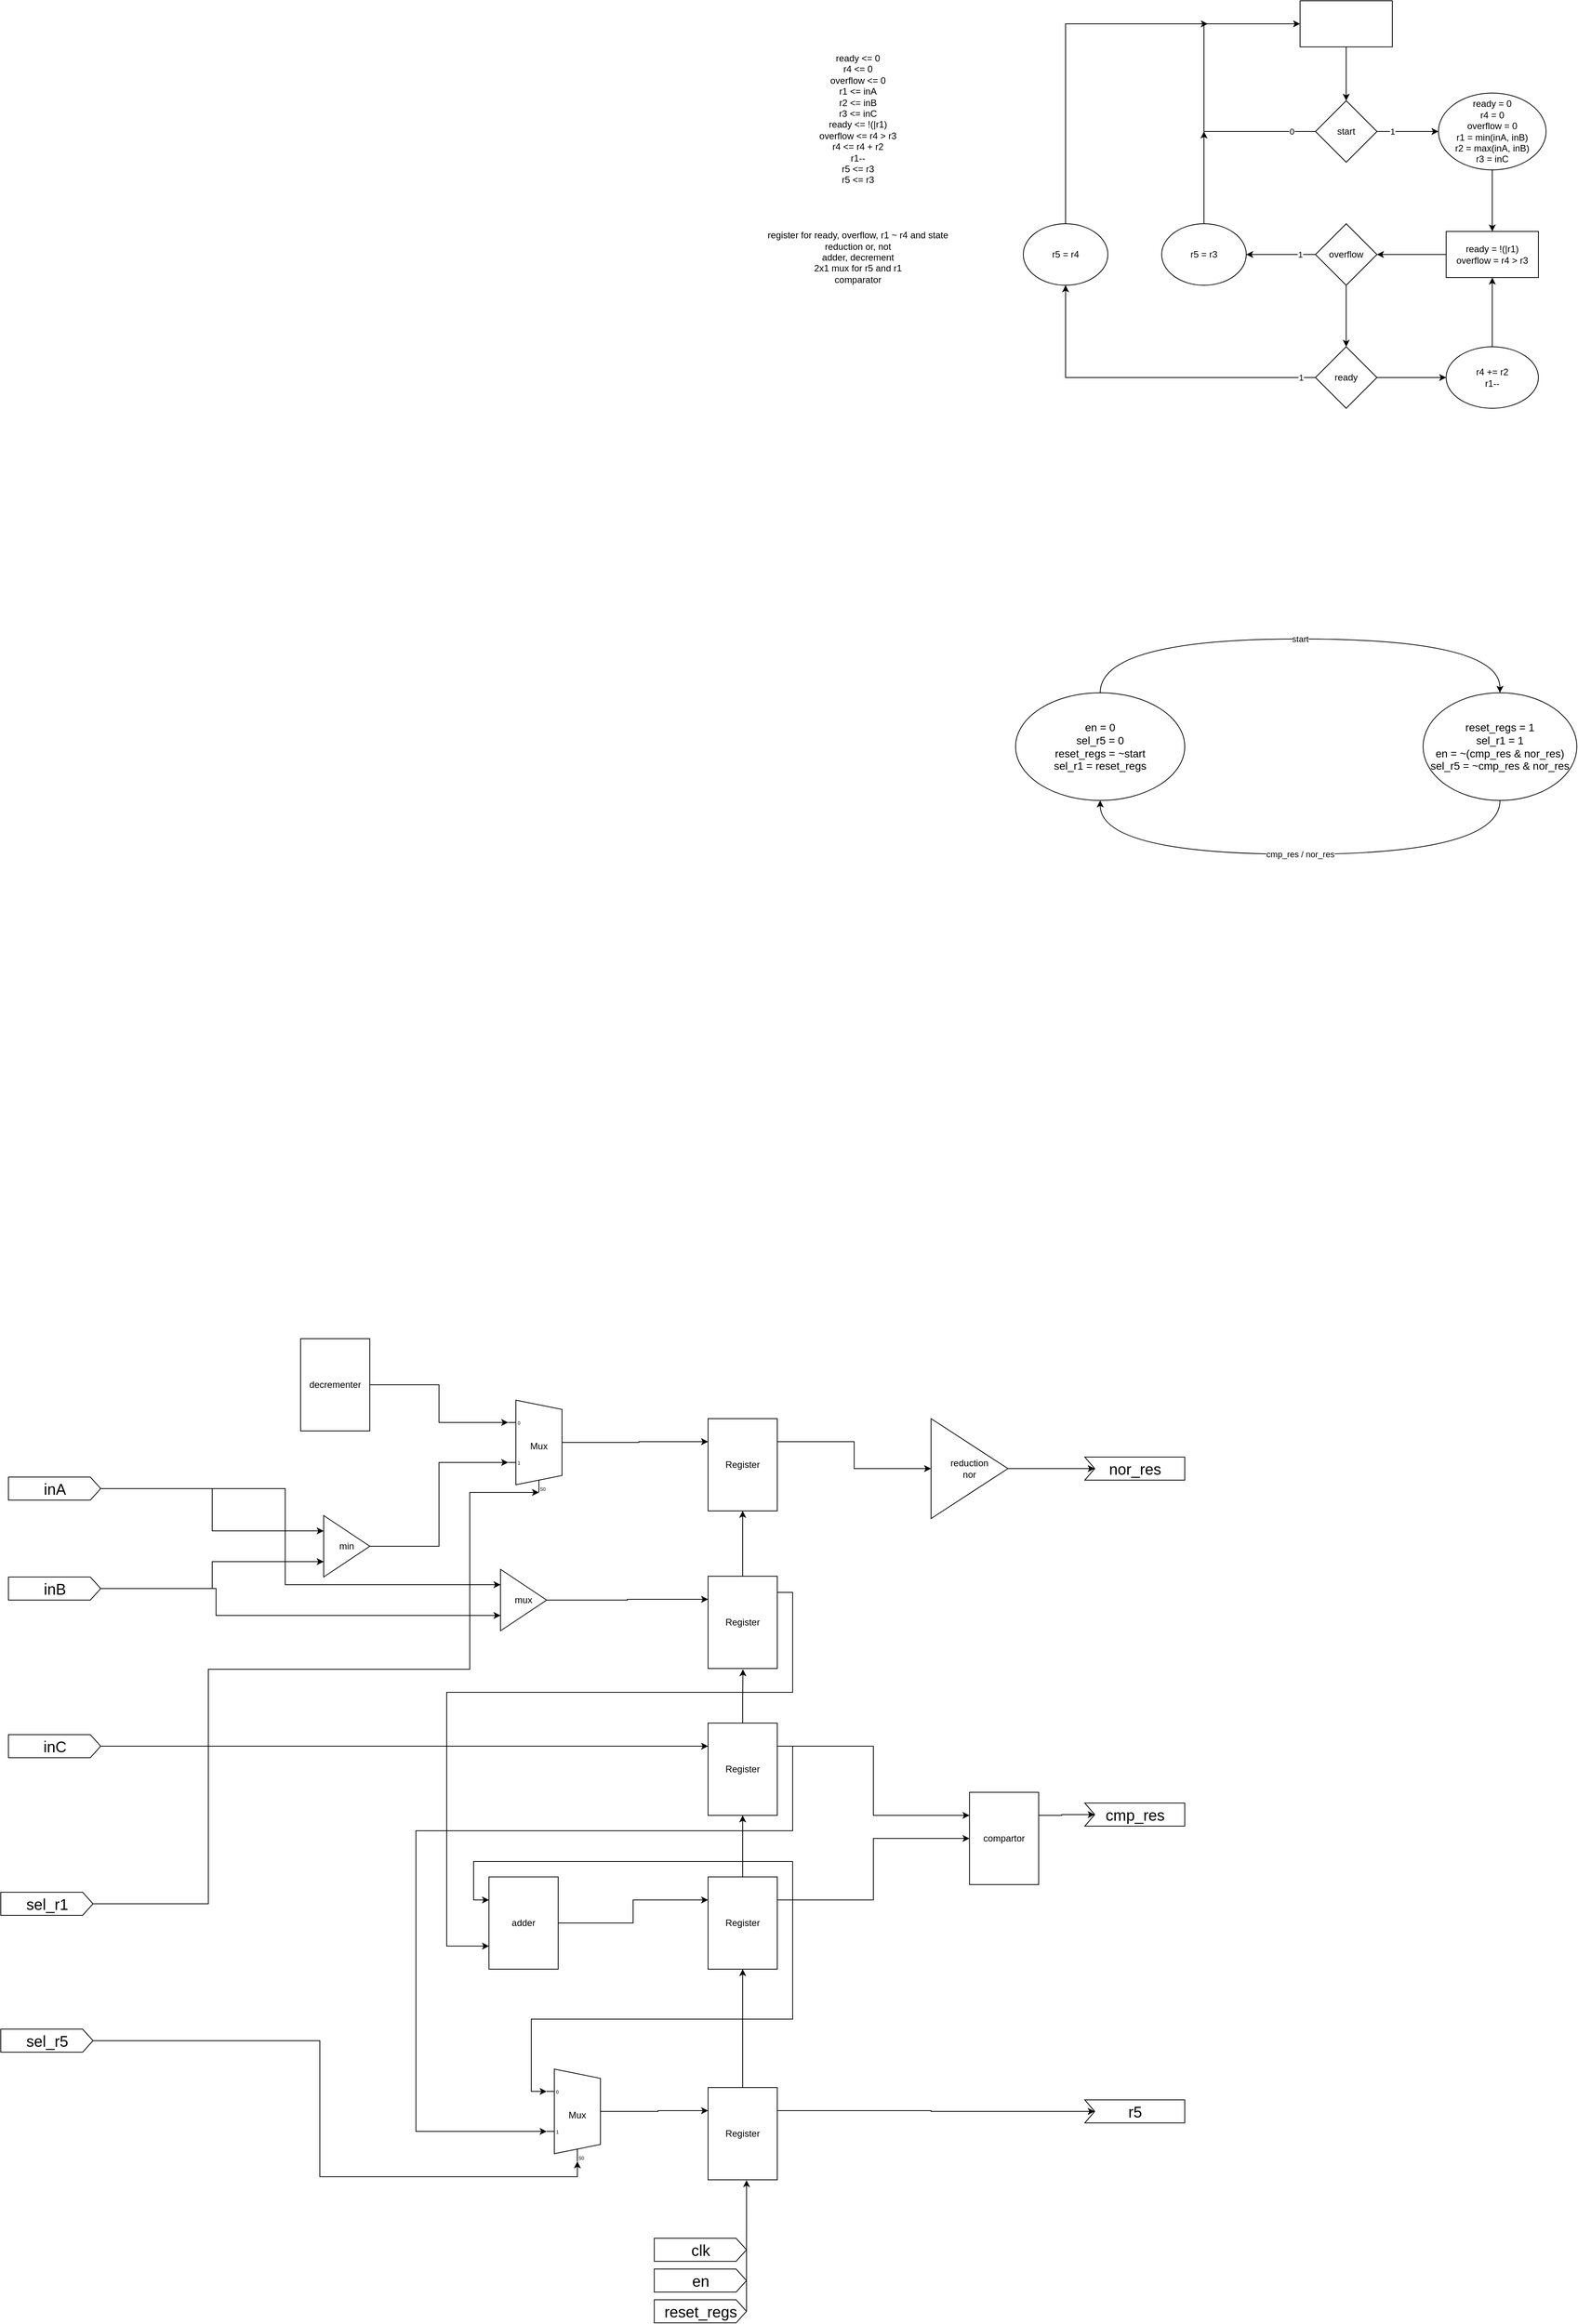 <mxfile version="24.5.1" type="device">
  <diagram id="C5RBs43oDa-KdzZeNtuy" name="Page-1">
    <mxGraphModel dx="6538" dy="3324" grid="1" gridSize="10" guides="1" tooltips="1" connect="1" arrows="0" fold="1" page="1" pageScale="1" pageWidth="827" pageHeight="1169" math="0" shadow="0">
      <root>
        <mxCell id="WIyWlLk6GJQsqaUBKTNV-0" />
        <mxCell id="WIyWlLk6GJQsqaUBKTNV-1" parent="WIyWlLk6GJQsqaUBKTNV-0" />
        <mxCell id="xvIKRLz02ojPli87CeRH-2" value="" style="edgeStyle=orthogonalEdgeStyle;rounded=0;orthogonalLoop=1;jettySize=auto;html=1;" parent="WIyWlLk6GJQsqaUBKTNV-1" source="xvIKRLz02ojPli87CeRH-0" target="xvIKRLz02ojPli87CeRH-1" edge="1">
          <mxGeometry relative="1" as="geometry" />
        </mxCell>
        <mxCell id="xvIKRLz02ojPli87CeRH-0" value="" style="rounded=0;whiteSpace=wrap;html=1;" parent="WIyWlLk6GJQsqaUBKTNV-1" vertex="1">
          <mxGeometry x="350" y="200" width="120" height="60" as="geometry" />
        </mxCell>
        <mxCell id="xvIKRLz02ojPli87CeRH-3" value="0" style="edgeStyle=orthogonalEdgeStyle;rounded=0;orthogonalLoop=1;jettySize=auto;html=1;exitX=0;exitY=0.5;exitDx=0;exitDy=0;entryX=0;entryY=0.5;entryDx=0;entryDy=0;" parent="WIyWlLk6GJQsqaUBKTNV-1" source="xvIKRLz02ojPli87CeRH-1" target="xvIKRLz02ojPli87CeRH-0" edge="1">
          <mxGeometry x="-0.846" relative="1" as="geometry">
            <mxPoint x="315" y="370" as="sourcePoint" />
            <mxPoint x="295" y="230" as="targetPoint" />
            <Array as="points">
              <mxPoint x="225" y="370" />
              <mxPoint x="225" y="230" />
            </Array>
            <mxPoint as="offset" />
          </mxGeometry>
        </mxCell>
        <mxCell id="xvIKRLz02ojPli87CeRH-5" value="1" style="edgeStyle=orthogonalEdgeStyle;rounded=0;orthogonalLoop=1;jettySize=auto;html=1;" parent="WIyWlLk6GJQsqaUBKTNV-1" source="xvIKRLz02ojPli87CeRH-1" target="xvIKRLz02ojPli87CeRH-4" edge="1">
          <mxGeometry x="-0.5" relative="1" as="geometry">
            <mxPoint as="offset" />
          </mxGeometry>
        </mxCell>
        <mxCell id="xvIKRLz02ojPli87CeRH-1" value="start" style="rhombus;whiteSpace=wrap;html=1;rounded=0;" parent="WIyWlLk6GJQsqaUBKTNV-1" vertex="1">
          <mxGeometry x="370" y="330" width="80" height="80" as="geometry" />
        </mxCell>
        <mxCell id="xvIKRLz02ojPli87CeRH-15" value="" style="edgeStyle=orthogonalEdgeStyle;rounded=0;orthogonalLoop=1;jettySize=auto;html=1;" parent="WIyWlLk6GJQsqaUBKTNV-1" source="xvIKRLz02ojPli87CeRH-4" target="xvIKRLz02ojPli87CeRH-14" edge="1">
          <mxGeometry relative="1" as="geometry" />
        </mxCell>
        <mxCell id="xvIKRLz02ojPli87CeRH-4" value="ready = 0&lt;div&gt;r4 = 0&lt;/div&gt;&lt;div&gt;overflow = 0&lt;/div&gt;&lt;div&gt;r1 = min(inA,&amp;nbsp;&lt;span style=&quot;background-color: initial;&quot;&gt;inB)&lt;/span&gt;&lt;/div&gt;&lt;div&gt;r2 =&amp;nbsp;&lt;span style=&quot;background-color: initial;&quot;&gt;max(inA,&amp;nbsp;&lt;/span&gt;&lt;span style=&quot;background-color: initial;&quot;&gt;inB)&lt;/span&gt;&lt;/div&gt;&lt;div&gt;r3 = inC&lt;/div&gt;" style="ellipse;whiteSpace=wrap;html=1;rounded=0;" parent="WIyWlLk6GJQsqaUBKTNV-1" vertex="1">
          <mxGeometry x="530" y="320" width="140" height="100" as="geometry" />
        </mxCell>
        <mxCell id="xvIKRLz02ojPli87CeRH-19" value="" style="edgeStyle=orthogonalEdgeStyle;rounded=0;orthogonalLoop=1;jettySize=auto;html=1;" parent="WIyWlLk6GJQsqaUBKTNV-1" source="xvIKRLz02ojPli87CeRH-14" target="xvIKRLz02ojPli87CeRH-18" edge="1">
          <mxGeometry relative="1" as="geometry" />
        </mxCell>
        <mxCell id="xvIKRLz02ojPli87CeRH-14" value="ready = !(|r1)&lt;div&gt;overflow = r4 &amp;gt; r3&lt;/div&gt;" style="whiteSpace=wrap;html=1;rounded=0;" parent="WIyWlLk6GJQsqaUBKTNV-1" vertex="1">
          <mxGeometry x="540" y="500" width="120" height="60" as="geometry" />
        </mxCell>
        <mxCell id="xvIKRLz02ojPli87CeRH-21" value="1" style="edgeStyle=orthogonalEdgeStyle;rounded=0;orthogonalLoop=1;jettySize=auto;html=1;" parent="WIyWlLk6GJQsqaUBKTNV-1" source="xvIKRLz02ojPli87CeRH-18" target="xvIKRLz02ojPli87CeRH-20" edge="1">
          <mxGeometry x="-0.556" relative="1" as="geometry">
            <mxPoint as="offset" />
          </mxGeometry>
        </mxCell>
        <mxCell id="xvIKRLz02ojPli87CeRH-24" value="" style="edgeStyle=orthogonalEdgeStyle;rounded=0;orthogonalLoop=1;jettySize=auto;html=1;" parent="WIyWlLk6GJQsqaUBKTNV-1" source="xvIKRLz02ojPli87CeRH-18" target="xvIKRLz02ojPli87CeRH-23" edge="1">
          <mxGeometry relative="1" as="geometry" />
        </mxCell>
        <mxCell id="xvIKRLz02ojPli87CeRH-18" value="overflow" style="rhombus;whiteSpace=wrap;html=1;rounded=0;" parent="WIyWlLk6GJQsqaUBKTNV-1" vertex="1">
          <mxGeometry x="370" y="490" width="80" height="80" as="geometry" />
        </mxCell>
        <mxCell id="xvIKRLz02ojPli87CeRH-22" style="edgeStyle=orthogonalEdgeStyle;rounded=0;orthogonalLoop=1;jettySize=auto;html=1;exitX=0.5;exitY=0;exitDx=0;exitDy=0;" parent="WIyWlLk6GJQsqaUBKTNV-1" source="xvIKRLz02ojPli87CeRH-20" edge="1">
          <mxGeometry relative="1" as="geometry">
            <mxPoint x="225" y="370" as="targetPoint" />
          </mxGeometry>
        </mxCell>
        <mxCell id="xvIKRLz02ojPli87CeRH-20" value="r5 = r3" style="ellipse;whiteSpace=wrap;html=1;rounded=0;" parent="WIyWlLk6GJQsqaUBKTNV-1" vertex="1">
          <mxGeometry x="170" y="490" width="110" height="80" as="geometry" />
        </mxCell>
        <mxCell id="xvIKRLz02ojPli87CeRH-25" value="1" style="edgeStyle=orthogonalEdgeStyle;rounded=0;orthogonalLoop=1;jettySize=auto;html=1;exitX=0;exitY=0.5;exitDx=0;exitDy=0;entryX=0.5;entryY=1;entryDx=0;entryDy=0;" parent="WIyWlLk6GJQsqaUBKTNV-1" source="xvIKRLz02ojPli87CeRH-23" target="xvIKRLz02ojPli87CeRH-26" edge="1">
          <mxGeometry x="-0.913" relative="1" as="geometry">
            <mxPoint x="40" y="560" as="targetPoint" />
            <mxPoint as="offset" />
          </mxGeometry>
        </mxCell>
        <mxCell id="xvIKRLz02ojPli87CeRH-29" value="" style="edgeStyle=orthogonalEdgeStyle;rounded=0;orthogonalLoop=1;jettySize=auto;html=1;" parent="WIyWlLk6GJQsqaUBKTNV-1" source="xvIKRLz02ojPli87CeRH-23" target="xvIKRLz02ojPli87CeRH-28" edge="1">
          <mxGeometry relative="1" as="geometry" />
        </mxCell>
        <mxCell id="xvIKRLz02ojPli87CeRH-23" value="ready" style="rhombus;whiteSpace=wrap;html=1;rounded=0;" parent="WIyWlLk6GJQsqaUBKTNV-1" vertex="1">
          <mxGeometry x="370" y="650" width="80" height="80" as="geometry" />
        </mxCell>
        <mxCell id="xvIKRLz02ojPli87CeRH-27" style="edgeStyle=orthogonalEdgeStyle;rounded=0;orthogonalLoop=1;jettySize=auto;html=1;exitX=0.5;exitY=0;exitDx=0;exitDy=0;" parent="WIyWlLk6GJQsqaUBKTNV-1" source="xvIKRLz02ojPli87CeRH-26" edge="1">
          <mxGeometry relative="1" as="geometry">
            <mxPoint x="230" y="230" as="targetPoint" />
            <Array as="points">
              <mxPoint x="45" y="230" />
            </Array>
          </mxGeometry>
        </mxCell>
        <mxCell id="xvIKRLz02ojPli87CeRH-26" value="r5 = r4" style="ellipse;whiteSpace=wrap;html=1;rounded=0;" parent="WIyWlLk6GJQsqaUBKTNV-1" vertex="1">
          <mxGeometry x="-10" y="490" width="110" height="80" as="geometry" />
        </mxCell>
        <mxCell id="xvIKRLz02ojPli87CeRH-30" value="" style="edgeStyle=orthogonalEdgeStyle;rounded=0;orthogonalLoop=1;jettySize=auto;html=1;" parent="WIyWlLk6GJQsqaUBKTNV-1" source="xvIKRLz02ojPli87CeRH-28" target="xvIKRLz02ojPli87CeRH-14" edge="1">
          <mxGeometry relative="1" as="geometry" />
        </mxCell>
        <mxCell id="xvIKRLz02ojPli87CeRH-28" value="r4 += r2&lt;div&gt;r1--&lt;/div&gt;" style="ellipse;whiteSpace=wrap;html=1;rounded=0;" parent="WIyWlLk6GJQsqaUBKTNV-1" vertex="1">
          <mxGeometry x="540" y="650" width="120" height="80" as="geometry" />
        </mxCell>
        <mxCell id="xvIKRLz02ojPli87CeRH-31" value="ready &amp;lt;= 0&lt;div&gt;r4 &amp;lt;= 0&lt;/div&gt;&lt;div&gt;overflow &amp;lt;= 0&lt;/div&gt;&lt;div&gt;r1 &amp;lt;= inA&lt;/div&gt;&lt;div&gt;r2 &amp;lt;= inB&lt;/div&gt;&lt;div&gt;r3 &amp;lt;= inC&lt;/div&gt;&lt;div&gt;ready &amp;lt;= !(|r1)&lt;/div&gt;&lt;div&gt;overflow &amp;lt;= r4 &amp;gt; r3&lt;/div&gt;&lt;div&gt;r4 &amp;lt;= r4 + r2&lt;/div&gt;&lt;div&gt;r1--&lt;/div&gt;&lt;div&gt;r5 &amp;lt;= r3&lt;/div&gt;&lt;div&gt;r5 &amp;lt;= r3&lt;/div&gt;&lt;div&gt;&lt;br&gt;&lt;/div&gt;&lt;div&gt;&lt;br&gt;&lt;/div&gt;&lt;div&gt;&lt;br&gt;&lt;/div&gt;&lt;div&gt;&lt;br&gt;&lt;/div&gt;&lt;div&gt;register for ready, overflow, r1 ~ r4 and state&lt;/div&gt;&lt;div&gt;reduction or, not&lt;/div&gt;&lt;div&gt;adder, decrement&lt;/div&gt;&lt;div&gt;2x1 mux for r5 and r1&lt;/div&gt;&lt;div&gt;comparator&lt;/div&gt;&lt;div&gt;&lt;br&gt;&lt;/div&gt;&lt;div&gt;&lt;br&gt;&lt;/div&gt;" style="text;html=1;align=center;verticalAlign=middle;whiteSpace=wrap;rounded=0;" parent="WIyWlLk6GJQsqaUBKTNV-1" vertex="1">
          <mxGeometry x="-350" y="240" width="250" height="385" as="geometry" />
        </mxCell>
        <mxCell id="ueNMiougwcr-YQPmRMaQ-2" value="start" style="edgeStyle=orthogonalEdgeStyle;rounded=0;orthogonalLoop=1;jettySize=auto;html=1;exitX=0.5;exitY=0;exitDx=0;exitDy=0;entryX=0.5;entryY=0;entryDx=0;entryDy=0;curved=1;" parent="WIyWlLk6GJQsqaUBKTNV-1" source="ueNMiougwcr-YQPmRMaQ-0" target="ueNMiougwcr-YQPmRMaQ-1" edge="1">
          <mxGeometry relative="1" as="geometry">
            <Array as="points">
              <mxPoint x="90" y="1030" />
              <mxPoint x="610" y="1030" />
            </Array>
          </mxGeometry>
        </mxCell>
        <mxCell id="ueNMiougwcr-YQPmRMaQ-0" value="&lt;font style=&quot;font-size: 14px;&quot;&gt;en = 0&lt;/font&gt;&lt;div style=&quot;font-size: 14px;&quot;&gt;&lt;font style=&quot;font-size: 14px;&quot;&gt;sel_r5 = 0&lt;/font&gt;&lt;/div&gt;&lt;div style=&quot;font-size: 14px;&quot;&gt;&lt;font style=&quot;font-size: 14px;&quot;&gt;reset_regs = ~start&lt;/font&gt;&lt;/div&gt;&lt;div style=&quot;font-size: 14px;&quot;&gt;&lt;font style=&quot;font-size: 14px;&quot;&gt;sel_r1 = reset_regs&lt;/font&gt;&lt;/div&gt;" style="ellipse;whiteSpace=wrap;html=1;fontSize=11;" parent="WIyWlLk6GJQsqaUBKTNV-1" vertex="1">
          <mxGeometry x="-20" y="1100" width="220" height="140" as="geometry" />
        </mxCell>
        <mxCell id="ueNMiougwcr-YQPmRMaQ-3" value="cmp_res / nor_res" style="edgeStyle=orthogonalEdgeStyle;rounded=0;orthogonalLoop=1;jettySize=auto;html=1;exitX=0.5;exitY=1;exitDx=0;exitDy=0;entryX=0.5;entryY=1;entryDx=0;entryDy=0;curved=1;" parent="WIyWlLk6GJQsqaUBKTNV-1" source="ueNMiougwcr-YQPmRMaQ-1" target="ueNMiougwcr-YQPmRMaQ-0" edge="1">
          <mxGeometry relative="1" as="geometry">
            <Array as="points">
              <mxPoint x="610" y="1310" />
              <mxPoint x="90" y="1310" />
            </Array>
            <mxPoint as="offset" />
          </mxGeometry>
        </mxCell>
        <mxCell id="ueNMiougwcr-YQPmRMaQ-1" value="&lt;font style=&quot;font-size: 14px;&quot;&gt;reset_regs = 1&lt;/font&gt;&lt;div style=&quot;font-size: 14px;&quot;&gt;&lt;font style=&quot;font-size: 14px;&quot;&gt;sel_r1 = 1&lt;/font&gt;&lt;/div&gt;&lt;div style=&quot;font-size: 14px;&quot;&gt;&lt;font style=&quot;font-size: 14px;&quot;&gt;en = ~(cmp_res &amp;amp; nor_res)&lt;/font&gt;&lt;/div&gt;&lt;div style=&quot;font-size: 14px;&quot;&gt;&lt;font style=&quot;font-size: 14px;&quot;&gt;sel_r5 = ~cmp_res &amp;amp; nor_res&lt;/font&gt;&lt;/div&gt;" style="ellipse;whiteSpace=wrap;html=1;" parent="WIyWlLk6GJQsqaUBKTNV-1" vertex="1">
          <mxGeometry x="510" y="1100" width="200" height="140" as="geometry" />
        </mxCell>
        <mxCell id="oBKa0gRB3cMWq6xHX9_Q-26" style="edgeStyle=orthogonalEdgeStyle;rounded=0;orthogonalLoop=1;jettySize=auto;html=1;exitX=1;exitY=0.25;exitDx=0;exitDy=0;entryX=0;entryY=0.5;entryDx=0;entryDy=0;strokeColor=default;align=center;verticalAlign=middle;fontFamily=Helvetica;fontSize=11;fontColor=default;labelBackgroundColor=default;endArrow=classic;" edge="1" parent="WIyWlLk6GJQsqaUBKTNV-1" source="oBKa0gRB3cMWq6xHX9_Q-1" target="oBKa0gRB3cMWq6xHX9_Q-9">
          <mxGeometry relative="1" as="geometry" />
        </mxCell>
        <mxCell id="oBKa0gRB3cMWq6xHX9_Q-1" value="Register" style="rounded=0;whiteSpace=wrap;html=1;" vertex="1" parent="WIyWlLk6GJQsqaUBKTNV-1">
          <mxGeometry x="-420" y="2044" width="90" height="120" as="geometry" />
        </mxCell>
        <mxCell id="oBKa0gRB3cMWq6xHX9_Q-3" value="min" style="triangle;whiteSpace=wrap;html=1;" vertex="1" parent="WIyWlLk6GJQsqaUBKTNV-1">
          <mxGeometry x="-920" y="2170" width="60" height="80" as="geometry" />
        </mxCell>
        <mxCell id="oBKa0gRB3cMWq6xHX9_Q-20" style="edgeStyle=orthogonalEdgeStyle;rounded=0;orthogonalLoop=1;jettySize=auto;html=1;exitX=1;exitY=0.5;exitDx=0;exitDy=0;entryX=0;entryY=0.25;entryDx=0;entryDy=0;strokeColor=default;align=center;verticalAlign=middle;fontFamily=Helvetica;fontSize=11;fontColor=default;labelBackgroundColor=default;endArrow=classic;" edge="1" parent="WIyWlLk6GJQsqaUBKTNV-1" source="oBKa0gRB3cMWq6xHX9_Q-4" target="oBKa0gRB3cMWq6xHX9_Q-10">
          <mxGeometry relative="1" as="geometry" />
        </mxCell>
        <mxCell id="oBKa0gRB3cMWq6xHX9_Q-4" value="mux" style="triangle;whiteSpace=wrap;html=1;" vertex="1" parent="WIyWlLk6GJQsqaUBKTNV-1">
          <mxGeometry x="-690" y="2240" width="60" height="80" as="geometry" />
        </mxCell>
        <mxCell id="oBKa0gRB3cMWq6xHX9_Q-15" style="edgeStyle=orthogonalEdgeStyle;rounded=0;orthogonalLoop=1;jettySize=auto;html=1;exitX=1;exitY=0.5;exitDx=0;exitDy=-5;exitPerimeter=0;entryX=0;entryY=0.25;entryDx=0;entryDy=0;" edge="1" parent="WIyWlLk6GJQsqaUBKTNV-1" source="oBKa0gRB3cMWq6xHX9_Q-5" target="oBKa0gRB3cMWq6xHX9_Q-1">
          <mxGeometry relative="1" as="geometry" />
        </mxCell>
        <mxCell id="oBKa0gRB3cMWq6xHX9_Q-5" value="Mux" style="shadow=0;dashed=0;align=center;html=1;strokeWidth=1;shape=mxgraph.electrical.abstract.mux2;whiteSpace=wrap;" vertex="1" parent="WIyWlLk6GJQsqaUBKTNV-1">
          <mxGeometry x="-680" y="2020" width="80" height="120" as="geometry" />
        </mxCell>
        <mxCell id="oBKa0gRB3cMWq6xHX9_Q-6" value="compartor" style="rounded=0;whiteSpace=wrap;html=1;" vertex="1" parent="WIyWlLk6GJQsqaUBKTNV-1">
          <mxGeometry x="-80" y="2530" width="90" height="120" as="geometry" />
        </mxCell>
        <mxCell id="oBKa0gRB3cMWq6xHX9_Q-21" style="edgeStyle=orthogonalEdgeStyle;rounded=0;orthogonalLoop=1;jettySize=auto;html=1;exitX=1;exitY=0.5;exitDx=0;exitDy=0;entryX=0;entryY=0.25;entryDx=0;entryDy=0;strokeColor=default;align=center;verticalAlign=middle;fontFamily=Helvetica;fontSize=11;fontColor=default;labelBackgroundColor=default;endArrow=classic;" edge="1" parent="WIyWlLk6GJQsqaUBKTNV-1" source="oBKa0gRB3cMWq6xHX9_Q-7" target="oBKa0gRB3cMWq6xHX9_Q-12">
          <mxGeometry relative="1" as="geometry" />
        </mxCell>
        <mxCell id="oBKa0gRB3cMWq6xHX9_Q-7" value="adder" style="rounded=0;whiteSpace=wrap;html=1;" vertex="1" parent="WIyWlLk6GJQsqaUBKTNV-1">
          <mxGeometry x="-705" y="2640" width="90" height="120" as="geometry" />
        </mxCell>
        <mxCell id="oBKa0gRB3cMWq6xHX9_Q-8" value="decrementer" style="rounded=0;whiteSpace=wrap;html=1;" vertex="1" parent="WIyWlLk6GJQsqaUBKTNV-1">
          <mxGeometry x="-950" y="1940" width="90" height="120" as="geometry" />
        </mxCell>
        <mxCell id="oBKa0gRB3cMWq6xHX9_Q-9" value="reduction&lt;div&gt;nor&lt;/div&gt;" style="triangle;whiteSpace=wrap;html=1;" vertex="1" parent="WIyWlLk6GJQsqaUBKTNV-1">
          <mxGeometry x="-130" y="2044" width="100" height="130" as="geometry" />
        </mxCell>
        <mxCell id="oBKa0gRB3cMWq6xHX9_Q-23" style="edgeStyle=orthogonalEdgeStyle;rounded=0;orthogonalLoop=1;jettySize=auto;html=1;exitX=1;exitY=0.25;exitDx=0;exitDy=0;entryX=0;entryY=0.75;entryDx=0;entryDy=0;strokeColor=default;align=center;verticalAlign=middle;fontFamily=Helvetica;fontSize=11;fontColor=default;labelBackgroundColor=default;endArrow=classic;" edge="1" parent="WIyWlLk6GJQsqaUBKTNV-1" source="oBKa0gRB3cMWq6xHX9_Q-10" target="oBKa0gRB3cMWq6xHX9_Q-7">
          <mxGeometry relative="1" as="geometry">
            <Array as="points">
              <mxPoint x="-310" y="2270" />
              <mxPoint x="-310" y="2400" />
              <mxPoint x="-760" y="2400" />
              <mxPoint x="-760" y="2730" />
            </Array>
          </mxGeometry>
        </mxCell>
        <mxCell id="oBKa0gRB3cMWq6xHX9_Q-57" style="edgeStyle=orthogonalEdgeStyle;rounded=0;orthogonalLoop=1;jettySize=auto;html=1;exitX=0.5;exitY=0;exitDx=0;exitDy=0;entryX=0.5;entryY=1;entryDx=0;entryDy=0;strokeColor=default;align=center;verticalAlign=middle;fontFamily=Helvetica;fontSize=11;fontColor=default;labelBackgroundColor=default;endArrow=classic;" edge="1" parent="WIyWlLk6GJQsqaUBKTNV-1" source="oBKa0gRB3cMWq6xHX9_Q-10" target="oBKa0gRB3cMWq6xHX9_Q-1">
          <mxGeometry relative="1" as="geometry" />
        </mxCell>
        <mxCell id="oBKa0gRB3cMWq6xHX9_Q-10" value="Register" style="rounded=0;whiteSpace=wrap;html=1;" vertex="1" parent="WIyWlLk6GJQsqaUBKTNV-1">
          <mxGeometry x="-420" y="2249" width="90" height="120" as="geometry" />
        </mxCell>
        <mxCell id="oBKa0gRB3cMWq6xHX9_Q-24" style="edgeStyle=orthogonalEdgeStyle;rounded=0;orthogonalLoop=1;jettySize=auto;html=1;exitX=1;exitY=0.25;exitDx=0;exitDy=0;entryX=0;entryY=0.25;entryDx=0;entryDy=0;strokeColor=default;align=center;verticalAlign=middle;fontFamily=Helvetica;fontSize=11;fontColor=default;labelBackgroundColor=default;endArrow=classic;" edge="1" parent="WIyWlLk6GJQsqaUBKTNV-1" source="oBKa0gRB3cMWq6xHX9_Q-11" target="oBKa0gRB3cMWq6xHX9_Q-6">
          <mxGeometry relative="1" as="geometry" />
        </mxCell>
        <mxCell id="oBKa0gRB3cMWq6xHX9_Q-56" style="edgeStyle=orthogonalEdgeStyle;rounded=0;orthogonalLoop=1;jettySize=auto;html=1;exitX=0.5;exitY=0;exitDx=0;exitDy=0;strokeColor=default;align=center;verticalAlign=middle;fontFamily=Helvetica;fontSize=11;fontColor=default;labelBackgroundColor=default;endArrow=classic;" edge="1" parent="WIyWlLk6GJQsqaUBKTNV-1" source="oBKa0gRB3cMWq6xHX9_Q-11">
          <mxGeometry relative="1" as="geometry">
            <mxPoint x="-374.667" y="2370" as="targetPoint" />
          </mxGeometry>
        </mxCell>
        <mxCell id="oBKa0gRB3cMWq6xHX9_Q-11" value="Register" style="rounded=0;whiteSpace=wrap;html=1;" vertex="1" parent="WIyWlLk6GJQsqaUBKTNV-1">
          <mxGeometry x="-420" y="2440" width="90" height="120" as="geometry" />
        </mxCell>
        <mxCell id="oBKa0gRB3cMWq6xHX9_Q-22" style="edgeStyle=orthogonalEdgeStyle;rounded=0;orthogonalLoop=1;jettySize=auto;html=1;exitX=1;exitY=0.25;exitDx=0;exitDy=0;entryX=0;entryY=0.25;entryDx=0;entryDy=0;strokeColor=default;align=center;verticalAlign=middle;fontFamily=Helvetica;fontSize=11;fontColor=default;labelBackgroundColor=default;endArrow=classic;" edge="1" parent="WIyWlLk6GJQsqaUBKTNV-1" source="oBKa0gRB3cMWq6xHX9_Q-12" target="oBKa0gRB3cMWq6xHX9_Q-7">
          <mxGeometry relative="1" as="geometry">
            <Array as="points">
              <mxPoint x="-310" y="2670" />
              <mxPoint x="-310" y="2620" />
              <mxPoint x="-725" y="2620" />
              <mxPoint x="-725" y="2670" />
            </Array>
          </mxGeometry>
        </mxCell>
        <mxCell id="oBKa0gRB3cMWq6xHX9_Q-25" style="edgeStyle=orthogonalEdgeStyle;rounded=0;orthogonalLoop=1;jettySize=auto;html=1;exitX=1;exitY=0.25;exitDx=0;exitDy=0;entryX=0;entryY=0.5;entryDx=0;entryDy=0;strokeColor=default;align=center;verticalAlign=middle;fontFamily=Helvetica;fontSize=11;fontColor=default;labelBackgroundColor=default;endArrow=classic;" edge="1" parent="WIyWlLk6GJQsqaUBKTNV-1" source="oBKa0gRB3cMWq6xHX9_Q-12" target="oBKa0gRB3cMWq6xHX9_Q-6">
          <mxGeometry relative="1" as="geometry" />
        </mxCell>
        <mxCell id="oBKa0gRB3cMWq6xHX9_Q-55" style="edgeStyle=orthogonalEdgeStyle;rounded=0;orthogonalLoop=1;jettySize=auto;html=1;exitX=0.5;exitY=0;exitDx=0;exitDy=0;entryX=0.5;entryY=1;entryDx=0;entryDy=0;strokeColor=default;align=center;verticalAlign=middle;fontFamily=Helvetica;fontSize=11;fontColor=default;labelBackgroundColor=default;endArrow=classic;" edge="1" parent="WIyWlLk6GJQsqaUBKTNV-1" source="oBKa0gRB3cMWq6xHX9_Q-12" target="oBKa0gRB3cMWq6xHX9_Q-11">
          <mxGeometry relative="1" as="geometry" />
        </mxCell>
        <mxCell id="oBKa0gRB3cMWq6xHX9_Q-12" value="Register" style="rounded=0;whiteSpace=wrap;html=1;" vertex="1" parent="WIyWlLk6GJQsqaUBKTNV-1">
          <mxGeometry x="-420" y="2640" width="90" height="120" as="geometry" />
        </mxCell>
        <mxCell id="oBKa0gRB3cMWq6xHX9_Q-54" style="edgeStyle=orthogonalEdgeStyle;rounded=0;orthogonalLoop=1;jettySize=auto;html=1;exitX=0.5;exitY=0;exitDx=0;exitDy=0;entryX=0.5;entryY=1;entryDx=0;entryDy=0;strokeColor=default;align=center;verticalAlign=middle;fontFamily=Helvetica;fontSize=11;fontColor=default;labelBackgroundColor=default;endArrow=classic;" edge="1" parent="WIyWlLk6GJQsqaUBKTNV-1" source="oBKa0gRB3cMWq6xHX9_Q-13" target="oBKa0gRB3cMWq6xHX9_Q-12">
          <mxGeometry relative="1" as="geometry" />
        </mxCell>
        <mxCell id="oBKa0gRB3cMWq6xHX9_Q-13" value="Register" style="rounded=0;whiteSpace=wrap;html=1;" vertex="1" parent="WIyWlLk6GJQsqaUBKTNV-1">
          <mxGeometry x="-420" y="2914" width="90" height="120" as="geometry" />
        </mxCell>
        <mxCell id="oBKa0gRB3cMWq6xHX9_Q-18" style="edgeStyle=orthogonalEdgeStyle;rounded=0;orthogonalLoop=1;jettySize=auto;html=1;exitX=1;exitY=0.5;exitDx=0;exitDy=0;entryX=0;entryY=0.65;entryDx=0;entryDy=3;entryPerimeter=0;strokeColor=default;align=center;verticalAlign=middle;fontFamily=Helvetica;fontSize=11;fontColor=default;labelBackgroundColor=default;endArrow=classic;" edge="1" parent="WIyWlLk6GJQsqaUBKTNV-1" source="oBKa0gRB3cMWq6xHX9_Q-3" target="oBKa0gRB3cMWq6xHX9_Q-5">
          <mxGeometry relative="1" as="geometry" />
        </mxCell>
        <mxCell id="oBKa0gRB3cMWq6xHX9_Q-19" style="edgeStyle=orthogonalEdgeStyle;rounded=0;orthogonalLoop=1;jettySize=auto;html=1;exitX=1;exitY=0.5;exitDx=0;exitDy=0;entryX=0;entryY=0.217;entryDx=0;entryDy=3;entryPerimeter=0;strokeColor=default;align=center;verticalAlign=middle;fontFamily=Helvetica;fontSize=11;fontColor=default;labelBackgroundColor=default;endArrow=classic;" edge="1" parent="WIyWlLk6GJQsqaUBKTNV-1" source="oBKa0gRB3cMWq6xHX9_Q-8" target="oBKa0gRB3cMWq6xHX9_Q-5">
          <mxGeometry relative="1" as="geometry" />
        </mxCell>
        <mxCell id="oBKa0gRB3cMWq6xHX9_Q-35" style="edgeStyle=orthogonalEdgeStyle;rounded=0;orthogonalLoop=1;jettySize=auto;html=1;exitX=1;exitY=0.5;exitDx=0;exitDy=0;exitPerimeter=0;entryX=0;entryY=0.25;entryDx=0;entryDy=0;strokeColor=default;align=center;verticalAlign=middle;fontFamily=Helvetica;fontSize=11;fontColor=default;labelBackgroundColor=default;endArrow=classic;" edge="1" parent="WIyWlLk6GJQsqaUBKTNV-1" source="oBKa0gRB3cMWq6xHX9_Q-30" target="oBKa0gRB3cMWq6xHX9_Q-3">
          <mxGeometry relative="1" as="geometry" />
        </mxCell>
        <mxCell id="oBKa0gRB3cMWq6xHX9_Q-37" style="edgeStyle=orthogonalEdgeStyle;rounded=0;orthogonalLoop=1;jettySize=auto;html=1;exitX=1;exitY=0.5;exitDx=0;exitDy=0;exitPerimeter=0;entryX=0;entryY=0.25;entryDx=0;entryDy=0;strokeColor=default;align=center;verticalAlign=middle;fontFamily=Helvetica;fontSize=11;fontColor=default;labelBackgroundColor=default;endArrow=classic;" edge="1" parent="WIyWlLk6GJQsqaUBKTNV-1" source="oBKa0gRB3cMWq6xHX9_Q-30" target="oBKa0gRB3cMWq6xHX9_Q-4">
          <mxGeometry relative="1" as="geometry">
            <Array as="points">
              <mxPoint x="-970" y="2135" />
              <mxPoint x="-970" y="2260" />
            </Array>
          </mxGeometry>
        </mxCell>
        <mxCell id="oBKa0gRB3cMWq6xHX9_Q-30" value="&lt;font style=&quot;font-size: 20px;&quot;&gt;inA&lt;/font&gt;" style="html=1;shadow=0;dashed=0;align=center;verticalAlign=middle;shape=mxgraph.arrows2.arrow;dy=0;dx=13.52;notch=0;fontFamily=Helvetica;fontSize=11;fontColor=default;labelBackgroundColor=default;" vertex="1" parent="WIyWlLk6GJQsqaUBKTNV-1">
          <mxGeometry x="-1330" y="2120" width="120" height="30" as="geometry" />
        </mxCell>
        <mxCell id="oBKa0gRB3cMWq6xHX9_Q-36" style="edgeStyle=orthogonalEdgeStyle;rounded=0;orthogonalLoop=1;jettySize=auto;html=1;exitX=1;exitY=0.5;exitDx=0;exitDy=0;exitPerimeter=0;entryX=0;entryY=0.75;entryDx=0;entryDy=0;strokeColor=default;align=center;verticalAlign=middle;fontFamily=Helvetica;fontSize=11;fontColor=default;labelBackgroundColor=default;endArrow=classic;" edge="1" parent="WIyWlLk6GJQsqaUBKTNV-1" source="oBKa0gRB3cMWq6xHX9_Q-33" target="oBKa0gRB3cMWq6xHX9_Q-3">
          <mxGeometry relative="1" as="geometry" />
        </mxCell>
        <mxCell id="oBKa0gRB3cMWq6xHX9_Q-38" style="edgeStyle=orthogonalEdgeStyle;rounded=0;orthogonalLoop=1;jettySize=auto;html=1;exitX=1;exitY=0.5;exitDx=0;exitDy=0;exitPerimeter=0;entryX=0;entryY=0.75;entryDx=0;entryDy=0;strokeColor=default;align=center;verticalAlign=middle;fontFamily=Helvetica;fontSize=11;fontColor=default;labelBackgroundColor=default;endArrow=classic;" edge="1" parent="WIyWlLk6GJQsqaUBKTNV-1" source="oBKa0gRB3cMWq6xHX9_Q-33" target="oBKa0gRB3cMWq6xHX9_Q-4">
          <mxGeometry relative="1" as="geometry">
            <Array as="points">
              <mxPoint x="-1060" y="2265" />
              <mxPoint x="-1060" y="2300" />
            </Array>
          </mxGeometry>
        </mxCell>
        <mxCell id="oBKa0gRB3cMWq6xHX9_Q-33" value="&lt;font style=&quot;font-size: 20px;&quot;&gt;inB&lt;/font&gt;" style="html=1;shadow=0;dashed=0;align=center;verticalAlign=middle;shape=mxgraph.arrows2.arrow;dy=0;dx=13.52;notch=0;fontFamily=Helvetica;fontSize=11;fontColor=default;labelBackgroundColor=default;" vertex="1" parent="WIyWlLk6GJQsqaUBKTNV-1">
          <mxGeometry x="-1330" y="2250" width="120" height="30" as="geometry" />
        </mxCell>
        <mxCell id="oBKa0gRB3cMWq6xHX9_Q-39" style="edgeStyle=orthogonalEdgeStyle;rounded=0;orthogonalLoop=1;jettySize=auto;html=1;exitX=1;exitY=0.5;exitDx=0;exitDy=0;exitPerimeter=0;entryX=0;entryY=0.25;entryDx=0;entryDy=0;strokeColor=default;align=center;verticalAlign=middle;fontFamily=Helvetica;fontSize=11;fontColor=default;labelBackgroundColor=default;endArrow=classic;" edge="1" parent="WIyWlLk6GJQsqaUBKTNV-1" source="oBKa0gRB3cMWq6xHX9_Q-34" target="oBKa0gRB3cMWq6xHX9_Q-11">
          <mxGeometry relative="1" as="geometry" />
        </mxCell>
        <mxCell id="oBKa0gRB3cMWq6xHX9_Q-34" value="&lt;font style=&quot;font-size: 20px;&quot;&gt;inC&lt;/font&gt;" style="html=1;shadow=0;dashed=0;align=center;verticalAlign=middle;shape=mxgraph.arrows2.arrow;dy=0;dx=13.52;notch=0;fontFamily=Helvetica;fontSize=11;fontColor=default;labelBackgroundColor=default;" vertex="1" parent="WIyWlLk6GJQsqaUBKTNV-1">
          <mxGeometry x="-1330" y="2455" width="120" height="30" as="geometry" />
        </mxCell>
        <mxCell id="oBKa0gRB3cMWq6xHX9_Q-40" value="&lt;font style=&quot;font-size: 20px;&quot;&gt;reset_regs&lt;/font&gt;" style="html=1;shadow=0;dashed=0;align=center;verticalAlign=middle;shape=mxgraph.arrows2.arrow;dy=0;dx=13.52;notch=0;fontFamily=Helvetica;fontSize=11;fontColor=default;labelBackgroundColor=default;" vertex="1" parent="WIyWlLk6GJQsqaUBKTNV-1">
          <mxGeometry x="-490" y="3190" width="120" height="30" as="geometry" />
        </mxCell>
        <mxCell id="oBKa0gRB3cMWq6xHX9_Q-44" style="edgeStyle=orthogonalEdgeStyle;rounded=0;orthogonalLoop=1;jettySize=auto;html=1;exitX=1;exitY=0.5;exitDx=0;exitDy=-5;exitPerimeter=0;entryX=0;entryY=0.25;entryDx=0;entryDy=0;strokeColor=default;align=center;verticalAlign=middle;fontFamily=Helvetica;fontSize=11;fontColor=default;labelBackgroundColor=default;endArrow=classic;" edge="1" parent="WIyWlLk6GJQsqaUBKTNV-1" source="oBKa0gRB3cMWq6xHX9_Q-41" target="oBKa0gRB3cMWq6xHX9_Q-13">
          <mxGeometry relative="1" as="geometry" />
        </mxCell>
        <mxCell id="oBKa0gRB3cMWq6xHX9_Q-41" value="Mux" style="shadow=0;dashed=0;align=center;html=1;strokeWidth=1;shape=mxgraph.electrical.abstract.mux2;whiteSpace=wrap;" vertex="1" parent="WIyWlLk6GJQsqaUBKTNV-1">
          <mxGeometry x="-630" y="2890" width="80" height="120" as="geometry" />
        </mxCell>
        <mxCell id="oBKa0gRB3cMWq6xHX9_Q-42" style="edgeStyle=orthogonalEdgeStyle;rounded=0;orthogonalLoop=1;jettySize=auto;html=1;exitX=1;exitY=0.25;exitDx=0;exitDy=0;entryX=0;entryY=0.217;entryDx=0;entryDy=3;entryPerimeter=0;strokeColor=default;align=center;verticalAlign=middle;fontFamily=Helvetica;fontSize=11;fontColor=default;labelBackgroundColor=default;endArrow=classic;" edge="1" parent="WIyWlLk6GJQsqaUBKTNV-1" source="oBKa0gRB3cMWq6xHX9_Q-12" target="oBKa0gRB3cMWq6xHX9_Q-41">
          <mxGeometry relative="1" as="geometry" />
        </mxCell>
        <mxCell id="oBKa0gRB3cMWq6xHX9_Q-43" style="edgeStyle=orthogonalEdgeStyle;rounded=0;orthogonalLoop=1;jettySize=auto;html=1;exitX=1;exitY=0.25;exitDx=0;exitDy=0;entryX=0;entryY=0.65;entryDx=0;entryDy=3;entryPerimeter=0;strokeColor=default;align=center;verticalAlign=middle;fontFamily=Helvetica;fontSize=11;fontColor=default;labelBackgroundColor=default;endArrow=classic;" edge="1" parent="WIyWlLk6GJQsqaUBKTNV-1" source="oBKa0gRB3cMWq6xHX9_Q-11" target="oBKa0gRB3cMWq6xHX9_Q-41">
          <mxGeometry relative="1" as="geometry">
            <Array as="points">
              <mxPoint x="-310" y="2470" />
              <mxPoint x="-310" y="2580" />
              <mxPoint x="-800" y="2580" />
              <mxPoint x="-800" y="2971" />
            </Array>
          </mxGeometry>
        </mxCell>
        <mxCell id="oBKa0gRB3cMWq6xHX9_Q-45" value="&lt;font style=&quot;font-size: 20px;&quot;&gt;sel_r1&lt;/font&gt;" style="html=1;shadow=0;dashed=0;align=center;verticalAlign=middle;shape=mxgraph.arrows2.arrow;dy=0;dx=13.52;notch=0;fontFamily=Helvetica;fontSize=11;fontColor=default;labelBackgroundColor=default;" vertex="1" parent="WIyWlLk6GJQsqaUBKTNV-1">
          <mxGeometry x="-1340" y="2660" width="120" height="30" as="geometry" />
        </mxCell>
        <mxCell id="oBKa0gRB3cMWq6xHX9_Q-46" value="&lt;font style=&quot;font-size: 20px;&quot;&gt;en&lt;/font&gt;" style="html=1;shadow=0;dashed=0;align=center;verticalAlign=middle;shape=mxgraph.arrows2.arrow;dy=0;dx=13.52;notch=0;fontFamily=Helvetica;fontSize=11;fontColor=default;labelBackgroundColor=default;" vertex="1" parent="WIyWlLk6GJQsqaUBKTNV-1">
          <mxGeometry x="-490" y="3150" width="120" height="30" as="geometry" />
        </mxCell>
        <mxCell id="oBKa0gRB3cMWq6xHX9_Q-47" value="&lt;font style=&quot;font-size: 20px;&quot;&gt;clk&lt;/font&gt;" style="html=1;shadow=0;dashed=0;align=center;verticalAlign=middle;shape=mxgraph.arrows2.arrow;dy=0;dx=13.52;notch=0;fontFamily=Helvetica;fontSize=11;fontColor=default;labelBackgroundColor=default;" vertex="1" parent="WIyWlLk6GJQsqaUBKTNV-1">
          <mxGeometry x="-490" y="3110" width="120" height="30" as="geometry" />
        </mxCell>
        <mxCell id="oBKa0gRB3cMWq6xHX9_Q-48" value="&lt;font style=&quot;font-size: 20px;&quot;&gt;sel_r5&lt;/font&gt;" style="html=1;shadow=0;dashed=0;align=center;verticalAlign=middle;shape=mxgraph.arrows2.arrow;dy=0;dx=13.52;notch=0;fontFamily=Helvetica;fontSize=11;fontColor=default;labelBackgroundColor=default;" vertex="1" parent="WIyWlLk6GJQsqaUBKTNV-1">
          <mxGeometry x="-1340" y="2838" width="120" height="30" as="geometry" />
        </mxCell>
        <mxCell id="oBKa0gRB3cMWq6xHX9_Q-49" style="edgeStyle=orthogonalEdgeStyle;rounded=0;orthogonalLoop=1;jettySize=auto;html=1;exitX=1;exitY=0.5;exitDx=0;exitDy=0;exitPerimeter=0;entryX=0.375;entryY=1;entryDx=10;entryDy=0;entryPerimeter=0;strokeColor=default;align=center;verticalAlign=middle;fontFamily=Helvetica;fontSize=11;fontColor=default;labelBackgroundColor=default;endArrow=classic;" edge="1" parent="WIyWlLk6GJQsqaUBKTNV-1" source="oBKa0gRB3cMWq6xHX9_Q-45" target="oBKa0gRB3cMWq6xHX9_Q-5">
          <mxGeometry relative="1" as="geometry">
            <Array as="points">
              <mxPoint x="-1070" y="2675" />
              <mxPoint x="-1070" y="2370" />
              <mxPoint x="-730" y="2370" />
              <mxPoint x="-730" y="2140" />
            </Array>
          </mxGeometry>
        </mxCell>
        <mxCell id="oBKa0gRB3cMWq6xHX9_Q-51" style="edgeStyle=orthogonalEdgeStyle;rounded=0;orthogonalLoop=1;jettySize=auto;html=1;exitX=1;exitY=0.5;exitDx=0;exitDy=0;exitPerimeter=0;entryX=0.375;entryY=1;entryDx=10;entryDy=0;entryPerimeter=0;strokeColor=default;align=center;verticalAlign=middle;fontFamily=Helvetica;fontSize=11;fontColor=default;labelBackgroundColor=default;endArrow=classic;" edge="1" parent="WIyWlLk6GJQsqaUBKTNV-1" source="oBKa0gRB3cMWq6xHX9_Q-48" target="oBKa0gRB3cMWq6xHX9_Q-41">
          <mxGeometry relative="1" as="geometry" />
        </mxCell>
        <mxCell id="oBKa0gRB3cMWq6xHX9_Q-53" style="edgeStyle=orthogonalEdgeStyle;rounded=0;orthogonalLoop=1;jettySize=auto;html=1;exitX=1;exitY=0.5;exitDx=0;exitDy=0;exitPerimeter=0;entryX=0.556;entryY=1.004;entryDx=0;entryDy=0;entryPerimeter=0;strokeColor=default;align=center;verticalAlign=middle;fontFamily=Helvetica;fontSize=11;fontColor=default;labelBackgroundColor=default;endArrow=classic;" edge="1" parent="WIyWlLk6GJQsqaUBKTNV-1" source="oBKa0gRB3cMWq6xHX9_Q-40" target="oBKa0gRB3cMWq6xHX9_Q-13">
          <mxGeometry relative="1" as="geometry">
            <Array as="points">
              <mxPoint x="-370" y="3160" />
              <mxPoint x="-370" y="3160" />
            </Array>
          </mxGeometry>
        </mxCell>
        <mxCell id="oBKa0gRB3cMWq6xHX9_Q-59" value="r5" style="html=1;shadow=0;dashed=0;align=center;verticalAlign=middle;shape=mxgraph.arrows2.arrow;dy=0;dx=0;notch=12.85;fontFamily=Helvetica;fontSize=20;fontColor=default;labelBackgroundColor=default;" vertex="1" parent="WIyWlLk6GJQsqaUBKTNV-1">
          <mxGeometry x="70" y="2930" width="130" height="30" as="geometry" />
        </mxCell>
        <mxCell id="oBKa0gRB3cMWq6xHX9_Q-60" style="edgeStyle=orthogonalEdgeStyle;rounded=0;orthogonalLoop=1;jettySize=auto;html=1;exitX=1;exitY=0.25;exitDx=0;exitDy=0;entryX=0;entryY=0.5;entryDx=12.85;entryDy=0;entryPerimeter=0;strokeColor=default;align=center;verticalAlign=middle;fontFamily=Helvetica;fontSize=11;fontColor=default;labelBackgroundColor=default;endArrow=classic;" edge="1" parent="WIyWlLk6GJQsqaUBKTNV-1" source="oBKa0gRB3cMWq6xHX9_Q-13" target="oBKa0gRB3cMWq6xHX9_Q-59">
          <mxGeometry relative="1" as="geometry" />
        </mxCell>
        <mxCell id="oBKa0gRB3cMWq6xHX9_Q-61" value="cmp_res" style="html=1;shadow=0;dashed=0;align=center;verticalAlign=middle;shape=mxgraph.arrows2.arrow;dy=0;dx=0;notch=12.85;fontFamily=Helvetica;fontSize=20;fontColor=default;labelBackgroundColor=default;" vertex="1" parent="WIyWlLk6GJQsqaUBKTNV-1">
          <mxGeometry x="70" y="2544" width="130" height="30" as="geometry" />
        </mxCell>
        <mxCell id="oBKa0gRB3cMWq6xHX9_Q-62" value="nor_res" style="html=1;shadow=0;dashed=0;align=center;verticalAlign=middle;shape=mxgraph.arrows2.arrow;dy=0;dx=0;notch=12.85;fontFamily=Helvetica;fontSize=20;fontColor=default;labelBackgroundColor=default;" vertex="1" parent="WIyWlLk6GJQsqaUBKTNV-1">
          <mxGeometry x="70" y="2094" width="130" height="30" as="geometry" />
        </mxCell>
        <mxCell id="oBKa0gRB3cMWq6xHX9_Q-63" style="edgeStyle=orthogonalEdgeStyle;rounded=0;orthogonalLoop=1;jettySize=auto;html=1;exitX=1;exitY=0.5;exitDx=0;exitDy=0;entryX=0;entryY=0.5;entryDx=12.85;entryDy=0;entryPerimeter=0;strokeColor=default;align=center;verticalAlign=middle;fontFamily=Helvetica;fontSize=11;fontColor=default;labelBackgroundColor=default;endArrow=classic;" edge="1" parent="WIyWlLk6GJQsqaUBKTNV-1" source="oBKa0gRB3cMWq6xHX9_Q-9" target="oBKa0gRB3cMWq6xHX9_Q-62">
          <mxGeometry relative="1" as="geometry" />
        </mxCell>
        <mxCell id="oBKa0gRB3cMWq6xHX9_Q-64" style="edgeStyle=orthogonalEdgeStyle;rounded=0;orthogonalLoop=1;jettySize=auto;html=1;exitX=1;exitY=0.25;exitDx=0;exitDy=0;entryX=0;entryY=0.5;entryDx=12.85;entryDy=0;entryPerimeter=0;strokeColor=default;align=center;verticalAlign=middle;fontFamily=Helvetica;fontSize=11;fontColor=default;labelBackgroundColor=default;endArrow=classic;" edge="1" parent="WIyWlLk6GJQsqaUBKTNV-1" source="oBKa0gRB3cMWq6xHX9_Q-6" target="oBKa0gRB3cMWq6xHX9_Q-61">
          <mxGeometry relative="1" as="geometry" />
        </mxCell>
      </root>
    </mxGraphModel>
  </diagram>
</mxfile>

